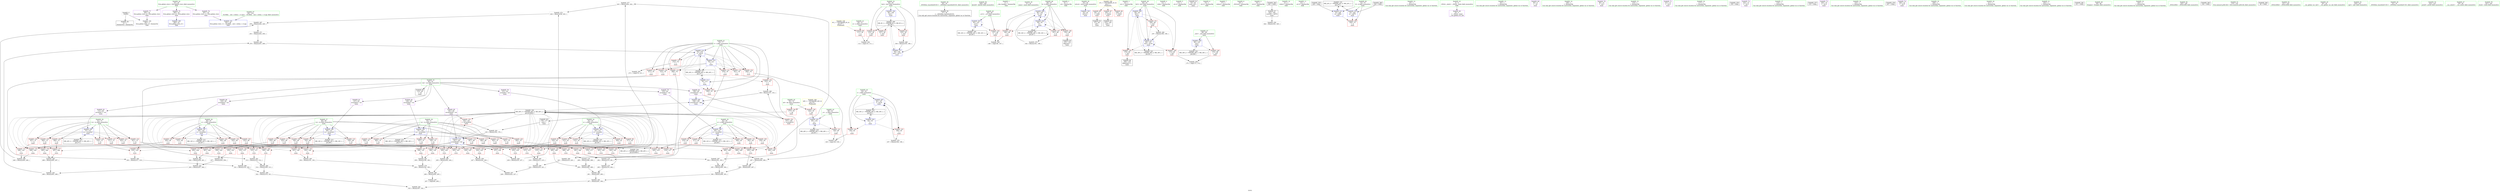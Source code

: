 digraph "SVFG" {
	label="SVFG";

	Node0x55f6b8e01a10 [shape=record,color=grey,label="{NodeID: 0\nNullPtr}"];
	Node0x55f6b8e01a10 -> Node0x55f6b8e29bc0[style=solid];
	Node0x55f6b8e01a10 -> Node0x55f6b8e2bbc0[style=solid];
	Node0x55f6b8e38ae0 [shape=record,color=grey,label="{NodeID: 277\n243 = Binary(240, 242, )\n}"];
	Node0x55f6b8e38ae0 -> Node0x55f6b8e38360[style=solid];
	Node0x55f6b8e2bd90 [shape=record,color=blue,label="{NodeID: 194\n58\<--108\ntest\<--\nmain\n}"];
	Node0x55f6b8e2bd90 -> Node0x55f6b8e46300[style=dashed];
	Node0x55f6b8e28e60 [shape=record,color=red,label="{NodeID: 111\n253\<--68\n\<--vx\nmain\n}"];
	Node0x55f6b8e28e60 -> Node0x55f6b8e30970[style=solid];
	Node0x55f6b8e271f0 [shape=record,color=green,label="{NodeID: 28\n38\<--44\n_ZNSt8ios_base4InitD1Ev\<--_ZNSt8ios_base4InitD1Ev_field_insensitive\n}"];
	Node0x55f6b8e271f0 -> Node0x55f6b8e29cc0[style=solid];
	Node0x55f6b8e3b4e0 [shape=record,color=grey,label="{NodeID: 305\n273 = cmp(272, 211, )\n}"];
	Node0x55f6b8e2eea0 [shape=record,color=red,label="{NodeID: 139\n134\<--78\n\<--n8\nmain\n}"];
	Node0x55f6b8e2eea0 -> Node0x55f6b8e2c340[style=solid];
	Node0x55f6b8e299c0 [shape=record,color=green,label="{NodeID: 56\n348\<--349\nfprintf\<--fprintf_field_insensitive\n}"];
	Node0x55f6b8e30560 [shape=record,color=red,label="{NodeID: 167\n237\<--236\n\<--\nmain\n}"];
	Node0x55f6b8e30560 -> Node0x55f6b8e2dad0[style=solid];
	Node0x55f6b8e2b1d0 [shape=record,color=purple,label="{NodeID: 84\n156\<--60\narrayidx18\<--val\nmain\n}"];
	Node0x55f6b8e2b1d0 -> Node0x55f6b8e2f930[style=solid];
	Node0x55f6b8e2b1d0 -> Node0x55f6b8e2c680[style=solid];
	Node0x55f6b8e03da0 [shape=record,color=green,label="{NodeID: 1\n7\<--1\n__dso_handle\<--dummyObj\nGlob }"];
	Node0x55f6b8e38c60 [shape=record,color=grey,label="{NodeID: 278\n167 = Binary(166, 108, )\n}"];
	Node0x55f6b8e38c60 -> Node0x55f6b8e2c820[style=solid];
	Node0x55f6b8e2be60 [shape=record,color=blue,label="{NodeID: 195\n62\<--121\nx\<--arrayidx\nmain\n}"];
	Node0x55f6b8e2be60 -> Node0x55f6b8e2b920[style=dashed];
	Node0x55f6b8e2be60 -> Node0x55f6b8e2b9f0[style=dashed];
	Node0x55f6b8e2be60 -> Node0x55f6b8e2bac0[style=dashed];
	Node0x55f6b8e2be60 -> Node0x55f6b8e28230[style=dashed];
	Node0x55f6b8e2be60 -> Node0x55f6b8e28300[style=dashed];
	Node0x55f6b8e2be60 -> Node0x55f6b8e46800[style=dashed];
	Node0x55f6b8e28f30 [shape=record,color=red,label="{NodeID: 112\n255\<--68\n\<--vx\nmain\n}"];
	Node0x55f6b8e28f30 -> Node0x55f6b8e30a40[style=solid];
	Node0x55f6b8e272c0 [shape=record,color=green,label="{NodeID: 29\n51\<--52\nmain\<--main_field_insensitive\n}"];
	Node0x55f6b8e3b660 [shape=record,color=grey,label="{NodeID: 306\n148 = cmp(146, 147, )\n}"];
	Node0x55f6b8e2ef70 [shape=record,color=red,label="{NodeID: 140\n177\<--78\n\<--n8\nmain\n}"];
	Node0x55f6b8e2ef70 -> Node0x55f6b8e2a1d0[style=solid];
	Node0x55f6b8e29ac0 [shape=record,color=green,label="{NodeID: 57\n26\<--376\n_GLOBAL__sub_I_reiten_1_0.cpp\<--_GLOBAL__sub_I_reiten_1_0.cpp_field_insensitive\n}"];
	Node0x55f6b8e29ac0 -> Node0x55f6b8e31910[style=solid];
	Node0x55f6b8e30630 [shape=record,color=red,label="{NodeID: 168\n240\<--239\n\<--\nmain\n}"];
	Node0x55f6b8e30630 -> Node0x55f6b8e38ae0[style=solid];
	Node0x55f6b8e2b2a0 [shape=record,color=purple,label="{NodeID: 85\n181\<--60\narrayidx28\<--val\nmain\n}"];
	Node0x55f6b8e2b2a0 -> Node0x55f6b8e2fa00[style=solid];
	Node0x55f6b8e2b2a0 -> Node0x55f6b8e2ca90[style=solid];
	Node0x55f6b8e01930 [shape=record,color=green,label="{NodeID: 2\n8\<--1\n.str\<--dummyObj\nGlob }"];
	Node0x55f6b8e38de0 [shape=record,color=grey,label="{NodeID: 279\n162 = Binary(161, 108, )\n}"];
	Node0x55f6b8e38de0 -> Node0x55f6b8e2c750[style=solid];
	Node0x55f6b8e2bf30 [shape=record,color=blue,label="{NodeID: 196\n64\<--123\ny\<--arrayidx3\nmain\n}"];
	Node0x55f6b8e2bf30 -> Node0x55f6b8e283d0[style=dashed];
	Node0x55f6b8e2bf30 -> Node0x55f6b8e284a0[style=dashed];
	Node0x55f6b8e2bf30 -> Node0x55f6b8e28570[style=dashed];
	Node0x55f6b8e2bf30 -> Node0x55f6b8e28640[style=dashed];
	Node0x55f6b8e2bf30 -> Node0x55f6b8e28710[style=dashed];
	Node0x55f6b8e2bf30 -> Node0x55f6b8e46d00[style=dashed];
	Node0x55f6b8e29000 [shape=record,color=red,label="{NodeID: 113\n280\<--68\n\<--vx\nmain\n}"];
	Node0x55f6b8e29000 -> Node0x55f6b8e30f20[style=solid];
	Node0x55f6b8e27390 [shape=record,color=green,label="{NodeID: 30\n54\<--55\nretval\<--retval_field_insensitive\nmain\n}"];
	Node0x55f6b8e27390 -> Node0x55f6b8e2bcc0[style=solid];
	Node0x55f6b8e3b7e0 [shape=record,color=grey,label="{NodeID: 307\n207 = cmp(206, 208, )\n}"];
	Node0x55f6b8e2f040 [shape=record,color=red,label="{NodeID: 141\n139\<--80\n\<--_n\nmain\n}"];
	Node0x55f6b8e2f040 -> Node0x55f6b8e3b1e0[style=solid];
	Node0x55f6b8e29bc0 [shape=record,color=black,label="{NodeID: 58\n2\<--3\ndummyVal\<--dummyVal\n}"];
	Node0x55f6b8e30700 [shape=record,color=red,label="{NodeID: 169\n242\<--241\n\<--\nmain\n}"];
	Node0x55f6b8e30700 -> Node0x55f6b8e38ae0[style=solid];
	Node0x55f6b8e2b370 [shape=record,color=red,label="{NodeID: 86\n94\<--12\n\<--stdin\nmain\n}"];
	Node0x55f6b8e2b370 -> Node0x55f6b8e29f60[style=solid];
	Node0x55f6b8e03870 [shape=record,color=green,label="{NodeID: 3\n10\<--1\n.str.1\<--dummyObj\nGlob }"];
	Node0x55f6b8e38f60 [shape=record,color=grey,label="{NodeID: 280\n158 = Binary(157, 153, )\n}"];
	Node0x55f6b8e38f60 -> Node0x55f6b8e2c680[style=solid];
	Node0x55f6b8e2c000 [shape=record,color=blue,label="{NodeID: 197\n66\<--125\nz\<--arrayidx4\nmain\n}"];
	Node0x55f6b8e2c000 -> Node0x55f6b8e287e0[style=dashed];
	Node0x55f6b8e2c000 -> Node0x55f6b8e288b0[style=dashed];
	Node0x55f6b8e2c000 -> Node0x55f6b8e28980[style=dashed];
	Node0x55f6b8e2c000 -> Node0x55f6b8e28a50[style=dashed];
	Node0x55f6b8e2c000 -> Node0x55f6b8e28b20[style=dashed];
	Node0x55f6b8e2c000 -> Node0x55f6b8e47200[style=dashed];
	Node0x55f6b8e290d0 [shape=record,color=red,label="{NodeID: 114\n287\<--68\n\<--vx\nmain\n}"];
	Node0x55f6b8e290d0 -> Node0x55f6b8e310c0[style=solid];
	Node0x55f6b8e27460 [shape=record,color=green,label="{NodeID: 31\n56\<--57\nn\<--n_field_insensitive\nmain\n}"];
	Node0x55f6b8e27460 -> Node0x55f6b8e2b5e0[style=solid];
	Node0x55f6b8e3b960 [shape=record,color=grey,label="{NodeID: 308\n175 = cmp(173, 174, )\n}"];
	Node0x55f6b8e2f110 [shape=record,color=red,label="{NodeID: 142\n138\<--82\n\<--i\nmain\n}"];
	Node0x55f6b8e2f110 -> Node0x55f6b8e3b1e0[style=solid];
	Node0x55f6b8e29cc0 [shape=record,color=black,label="{NodeID: 59\n37\<--38\n\<--_ZNSt8ios_base4InitD1Ev\nCan only get source location for instruction, argument, global var or function.}"];
	Node0x55f6b8e4ee00 [shape=record,color=yellow,style=double,label="{NodeID: 336\n2V_1 = ENCHI(MR_2V_0)\npts\{1 \}\nFun[main]}"];
	Node0x55f6b8e4ee00 -> Node0x55f6b8e2b370[style=dashed];
	Node0x55f6b8e4ee00 -> Node0x55f6b8e2b440[style=dashed];
	Node0x55f6b8e4ee00 -> Node0x55f6b8e2b510[style=dashed];
	Node0x55f6b8e307d0 [shape=record,color=red,label="{NodeID: 170\n246\<--245\n\<--\nmain\n}"];
	Node0x55f6b8e307d0 -> Node0x55f6b8e37d60[style=solid];
	Node0x55f6b8e2b440 [shape=record,color=red,label="{NodeID: 87\n100\<--17\n\<--stdout\nmain\n}"];
	Node0x55f6b8e2b440 -> Node0x55f6b8e2a030[style=solid];
	Node0x55f6b8e03730 [shape=record,color=green,label="{NodeID: 4\n12\<--1\nstdin\<--dummyObj\nGlob }"];
	Node0x55f6b8e390e0 [shape=record,color=grey,label="{NodeID: 281\n313 = Binary(310, 312, )\n}"];
	Node0x55f6b8e390e0 -> Node0x55f6b8e39260[style=solid];
	Node0x55f6b8e2c0d0 [shape=record,color=blue,label="{NodeID: 198\n68\<--127\nvx\<--arrayidx5\nmain\n}"];
	Node0x55f6b8e2c0d0 -> Node0x55f6b8e28bf0[style=dashed];
	Node0x55f6b8e2c0d0 -> Node0x55f6b8e28cc0[style=dashed];
	Node0x55f6b8e2c0d0 -> Node0x55f6b8e28d90[style=dashed];
	Node0x55f6b8e2c0d0 -> Node0x55f6b8e28e60[style=dashed];
	Node0x55f6b8e2c0d0 -> Node0x55f6b8e28f30[style=dashed];
	Node0x55f6b8e2c0d0 -> Node0x55f6b8e29000[style=dashed];
	Node0x55f6b8e2c0d0 -> Node0x55f6b8e290d0[style=dashed];
	Node0x55f6b8e2c0d0 -> Node0x55f6b8e47700[style=dashed];
	Node0x55f6b8e291a0 [shape=record,color=red,label="{NodeID: 115\n195\<--70\n\<--vy\nmain\n}"];
	Node0x55f6b8e291a0 -> Node0x55f6b8e2fc70[style=solid];
	Node0x55f6b8e27530 [shape=record,color=green,label="{NodeID: 32\n58\<--59\ntest\<--test_field_insensitive\nmain\n}"];
	Node0x55f6b8e27530 -> Node0x55f6b8e2b6b0[style=solid];
	Node0x55f6b8e27530 -> Node0x55f6b8e2b780[style=solid];
	Node0x55f6b8e27530 -> Node0x55f6b8e2b850[style=solid];
	Node0x55f6b8e27530 -> Node0x55f6b8e2bd90[style=solid];
	Node0x55f6b8e27530 -> Node0x55f6b8e33e90[style=solid];
	Node0x55f6b8e46300 [shape=record,color=black,label="{NodeID: 309\nMR_8V_3 = PHI(MR_8V_4, MR_8V_2, )\npts\{59 \}\n}"];
	Node0x55f6b8e46300 -> Node0x55f6b8e2b6b0[style=dashed];
	Node0x55f6b8e46300 -> Node0x55f6b8e2b780[style=dashed];
	Node0x55f6b8e46300 -> Node0x55f6b8e2b850[style=dashed];
	Node0x55f6b8e46300 -> Node0x55f6b8e33e90[style=dashed];
	Node0x55f6b8e2f1e0 [shape=record,color=red,label="{NodeID: 143\n166\<--82\n\<--i\nmain\n}"];
	Node0x55f6b8e2f1e0 -> Node0x55f6b8e38c60[style=solid];
	Node0x55f6b8e29dc0 [shape=record,color=black,label="{NodeID: 60\n114\<--60\n\<--val\nmain\n}"];
	Node0x55f6b8e308a0 [shape=record,color=red,label="{NodeID: 171\n248\<--247\n\<--\nmain\n}"];
	Node0x55f6b8e308a0 -> Node0x55f6b8e37d60[style=solid];
	Node0x55f6b8e2b510 [shape=record,color=red,label="{NodeID: 88\n339\<--21\n\<--stderr\nmain\n}"];
	Node0x55f6b8e03980 [shape=record,color=green,label="{NodeID: 5\n13\<--1\n.str.2\<--dummyObj\nGlob }"];
	Node0x55f6b8e39260 [shape=record,color=grey,label="{NodeID: 282\n314 = Binary(309, 313, )\n}"];
	Node0x55f6b8e39260 -> Node0x55f6b8e39ce0[style=solid];
	Node0x55f6b8e2c1a0 [shape=record,color=blue,label="{NodeID: 199\n70\<--129\nvy\<--arrayidx6\nmain\n}"];
	Node0x55f6b8e2c1a0 -> Node0x55f6b8e291a0[style=dashed];
	Node0x55f6b8e2c1a0 -> Node0x55f6b8e2dbf0[style=dashed];
	Node0x55f6b8e2c1a0 -> Node0x55f6b8e2dcc0[style=dashed];
	Node0x55f6b8e2c1a0 -> Node0x55f6b8e2dd90[style=dashed];
	Node0x55f6b8e2c1a0 -> Node0x55f6b8e2de60[style=dashed];
	Node0x55f6b8e2c1a0 -> Node0x55f6b8e2df30[style=dashed];
	Node0x55f6b8e2c1a0 -> Node0x55f6b8e2e000[style=dashed];
	Node0x55f6b8e2c1a0 -> Node0x55f6b8e47c00[style=dashed];
	Node0x55f6b8e2dbf0 [shape=record,color=red,label="{NodeID: 116\n197\<--70\n\<--vy\nmain\n}"];
	Node0x55f6b8e2dbf0 -> Node0x55f6b8e2fd40[style=solid];
	Node0x55f6b8e27600 [shape=record,color=green,label="{NodeID: 33\n60\<--61\nval\<--val_field_insensitive\nmain\n}"];
	Node0x55f6b8e27600 -> Node0x55f6b8e29dc0[style=solid];
	Node0x55f6b8e27600 -> Node0x55f6b8e2acf0[style=solid];
	Node0x55f6b8e27600 -> Node0x55f6b8e2adc0[style=solid];
	Node0x55f6b8e27600 -> Node0x55f6b8e2ae90[style=solid];
	Node0x55f6b8e27600 -> Node0x55f6b8e2af60[style=solid];
	Node0x55f6b8e27600 -> Node0x55f6b8e2b030[style=solid];
	Node0x55f6b8e27600 -> Node0x55f6b8e2b100[style=solid];
	Node0x55f6b8e27600 -> Node0x55f6b8e2b1d0[style=solid];
	Node0x55f6b8e27600 -> Node0x55f6b8e2b2a0[style=solid];
	Node0x55f6b8e46800 [shape=record,color=black,label="{NodeID: 310\nMR_10V_2 = PHI(MR_10V_3, MR_10V_1, )\npts\{63 \}\n}"];
	Node0x55f6b8e46800 -> Node0x55f6b8e2be60[style=dashed];
	Node0x55f6b8e2f2b0 [shape=record,color=red,label="{NodeID: 144\n147\<--84\n\<--_n13\nmain\n}"];
	Node0x55f6b8e2f2b0 -> Node0x55f6b8e3b660[style=solid];
	Node0x55f6b8e29e90 [shape=record,color=black,label="{NodeID: 61\n53\<--93\nmain_ret\<--\nmain\n}"];
	Node0x55f6b8e4fa00 [shape=record,color=yellow,style=double,label="{NodeID: 338\n6V_1 = ENCHI(MR_6V_0)\npts\{57 \}\nFun[main]}"];
	Node0x55f6b8e4fa00 -> Node0x55f6b8e2b5e0[style=dashed];
	Node0x55f6b8e30970 [shape=record,color=red,label="{NodeID: 172\n254\<--253\n\<--\nmain\n}"];
	Node0x55f6b8e30970 -> Node0x55f6b8e38960[style=solid];
	Node0x55f6b8e2b5e0 [shape=record,color=red,label="{NodeID: 89\n111\<--56\n\<--n\nmain\n}"];
	Node0x55f6b8e2b5e0 -> Node0x55f6b8e3b360[style=solid];
	Node0x55f6b8e03a10 [shape=record,color=green,label="{NodeID: 6\n15\<--1\n.str.3\<--dummyObj\nGlob }"];
	Node0x55f6b8e393e0 [shape=record,color=grey,label="{NodeID: 283\n298 = Binary(293, 297, )\n}"];
	Node0x55f6b8e393e0 -> Node0x55f6b8e3aee0[style=solid];
	Node0x55f6b8e2c270 [shape=record,color=blue,label="{NodeID: 200\n72\<--131\nvz\<--arrayidx7\nmain\n}"];
	Node0x55f6b8e2c270 -> Node0x55f6b8e2e0d0[style=dashed];
	Node0x55f6b8e2c270 -> Node0x55f6b8e2e1a0[style=dashed];
	Node0x55f6b8e2c270 -> Node0x55f6b8e2e270[style=dashed];
	Node0x55f6b8e2c270 -> Node0x55f6b8e2e340[style=dashed];
	Node0x55f6b8e2c270 -> Node0x55f6b8e2e410[style=dashed];
	Node0x55f6b8e2c270 -> Node0x55f6b8e2e4e0[style=dashed];
	Node0x55f6b8e2c270 -> Node0x55f6b8e2e5b0[style=dashed];
	Node0x55f6b8e2c270 -> Node0x55f6b8e48100[style=dashed];
	Node0x55f6b8e2dcc0 [shape=record,color=red,label="{NodeID: 117\n241\<--70\n\<--vy\nmain\n}"];
	Node0x55f6b8e2dcc0 -> Node0x55f6b8e30700[style=solid];
	Node0x55f6b8e276d0 [shape=record,color=green,label="{NodeID: 34\n62\<--63\nx\<--x_field_insensitive\nmain\n}"];
	Node0x55f6b8e276d0 -> Node0x55f6b8e2b920[style=solid];
	Node0x55f6b8e276d0 -> Node0x55f6b8e2b9f0[style=solid];
	Node0x55f6b8e276d0 -> Node0x55f6b8e2bac0[style=solid];
	Node0x55f6b8e276d0 -> Node0x55f6b8e28230[style=solid];
	Node0x55f6b8e276d0 -> Node0x55f6b8e28300[style=solid];
	Node0x55f6b8e276d0 -> Node0x55f6b8e2be60[style=solid];
	Node0x55f6b8e46d00 [shape=record,color=black,label="{NodeID: 311\nMR_12V_2 = PHI(MR_12V_3, MR_12V_1, )\npts\{65 \}\n}"];
	Node0x55f6b8e46d00 -> Node0x55f6b8e2bf30[style=dashed];
	Node0x55f6b8e2f380 [shape=record,color=red,label="{NodeID: 145\n146\<--86\n\<--k\nmain\n}"];
	Node0x55f6b8e2f380 -> Node0x55f6b8e3b660[style=solid];
	Node0x55f6b8e29f60 [shape=record,color=black,label="{NodeID: 62\n97\<--94\ncall\<--\nmain\n}"];
	Node0x55f6b8e30a40 [shape=record,color=red,label="{NodeID: 173\n256\<--255\n\<--\nmain\n}"];
	Node0x55f6b8e30a40 -> Node0x55f6b8e38960[style=solid];
	Node0x55f6b8e2b6b0 [shape=record,color=red,label="{NodeID: 90\n110\<--58\n\<--test\nmain\n}"];
	Node0x55f6b8e2b6b0 -> Node0x55f6b8e3b360[style=solid];
	Node0x55f6b8e03aa0 [shape=record,color=green,label="{NodeID: 7\n17\<--1\nstdout\<--dummyObj\nGlob }"];
	Node0x55f6b8e39560 [shape=record,color=grey,label="{NodeID: 284\n320 = Binary(317, 319, )\n}"];
	Node0x55f6b8e39560 -> Node0x55f6b8e39860[style=solid];
	Node0x55f6b8e2c340 [shape=record,color=blue,label="{NodeID: 201\n80\<--134\n_n\<--\nmain\n}"];
	Node0x55f6b8e2c340 -> Node0x55f6b8e2f040[style=dashed];
	Node0x55f6b8e2c340 -> Node0x55f6b8e49000[style=dashed];
	Node0x55f6b8e2dd90 [shape=record,color=red,label="{NodeID: 118\n258\<--70\n\<--vy\nmain\n}"];
	Node0x55f6b8e2dd90 -> Node0x55f6b8e30b10[style=solid];
	Node0x55f6b8e277a0 [shape=record,color=green,label="{NodeID: 35\n64\<--65\ny\<--y_field_insensitive\nmain\n}"];
	Node0x55f6b8e277a0 -> Node0x55f6b8e283d0[style=solid];
	Node0x55f6b8e277a0 -> Node0x55f6b8e284a0[style=solid];
	Node0x55f6b8e277a0 -> Node0x55f6b8e28570[style=solid];
	Node0x55f6b8e277a0 -> Node0x55f6b8e28640[style=solid];
	Node0x55f6b8e277a0 -> Node0x55f6b8e28710[style=solid];
	Node0x55f6b8e277a0 -> Node0x55f6b8e2bf30[style=solid];
	Node0x55f6b8e47200 [shape=record,color=black,label="{NodeID: 312\nMR_14V_2 = PHI(MR_14V_3, MR_14V_1, )\npts\{67 \}\n}"];
	Node0x55f6b8e47200 -> Node0x55f6b8e2c000[style=dashed];
	Node0x55f6b8e2f450 [shape=record,color=red,label="{NodeID: 146\n154\<--86\n\<--k\nmain\n}"];
	Node0x55f6b8e2f450 -> Node0x55f6b8e2a100[style=solid];
	Node0x55f6b8e2a030 [shape=record,color=black,label="{NodeID: 63\n103\<--100\ncall1\<--\nmain\n}"];
	Node0x55f6b8e2d050 [shape=record,color=grey,label="{NodeID: 257\n228 = Binary(222, 227, )\n}"];
	Node0x55f6b8e30b10 [shape=record,color=red,label="{NodeID: 174\n259\<--258\n\<--\nmain\n}"];
	Node0x55f6b8e30b10 -> Node0x55f6b8e399e0[style=solid];
	Node0x55f6b8e2b780 [shape=record,color=red,label="{NodeID: 91\n327\<--58\n\<--test\nmain\n}"];
	Node0x55f6b8e03e90 [shape=record,color=green,label="{NodeID: 8\n18\<--1\n_ZSt3cin\<--dummyObj\nGlob }"];
	Node0x55f6b8e396e0 [shape=record,color=grey,label="{NodeID: 285\n216 = Binary(213, 215, )\n}"];
	Node0x55f6b8e396e0 -> Node0x55f6b8e3abe0[style=solid];
	Node0x55f6b8e2c410 [shape=record,color=blue,label="{NodeID: 202\n82\<--93\ni\<--\nmain\n}"];
	Node0x55f6b8e2c410 -> Node0x55f6b8e2f110[style=dashed];
	Node0x55f6b8e2c410 -> Node0x55f6b8e2f1e0[style=dashed];
	Node0x55f6b8e2c410 -> Node0x55f6b8e2c820[style=dashed];
	Node0x55f6b8e2c410 -> Node0x55f6b8e49500[style=dashed];
	Node0x55f6b8e2de60 [shape=record,color=red,label="{NodeID: 119\n260\<--70\n\<--vy\nmain\n}"];
	Node0x55f6b8e2de60 -> Node0x55f6b8e30be0[style=solid];
	Node0x55f6b8e27870 [shape=record,color=green,label="{NodeID: 36\n66\<--67\nz\<--z_field_insensitive\nmain\n}"];
	Node0x55f6b8e27870 -> Node0x55f6b8e287e0[style=solid];
	Node0x55f6b8e27870 -> Node0x55f6b8e288b0[style=solid];
	Node0x55f6b8e27870 -> Node0x55f6b8e28980[style=solid];
	Node0x55f6b8e27870 -> Node0x55f6b8e28a50[style=solid];
	Node0x55f6b8e27870 -> Node0x55f6b8e28b20[style=solid];
	Node0x55f6b8e27870 -> Node0x55f6b8e2c000[style=solid];
	Node0x55f6b8e47700 [shape=record,color=black,label="{NodeID: 313\nMR_16V_2 = PHI(MR_16V_3, MR_16V_1, )\npts\{69 \}\n}"];
	Node0x55f6b8e47700 -> Node0x55f6b8e2c0d0[style=dashed];
	Node0x55f6b8e2f520 [shape=record,color=red,label="{NodeID: 147\n161\<--86\n\<--k\nmain\n}"];
	Node0x55f6b8e2f520 -> Node0x55f6b8e38de0[style=solid];
	Node0x55f6b8e2a100 [shape=record,color=black,label="{NodeID: 64\n155\<--154\nidxprom\<--\nmain\n}"];
	Node0x55f6b8e2d1d0 [shape=record,color=grey,label="{NodeID: 258\n227 = Binary(224, 226, )\n}"];
	Node0x55f6b8e2d1d0 -> Node0x55f6b8e2d050[style=solid];
	Node0x55f6b8e30be0 [shape=record,color=red,label="{NodeID: 175\n261\<--260\n\<--\nmain\n}"];
	Node0x55f6b8e30be0 -> Node0x55f6b8e399e0[style=solid];
	Node0x55f6b8e2b850 [shape=record,color=red,label="{NodeID: 92\n335\<--58\n\<--test\nmain\n}"];
	Node0x55f6b8e2b850 -> Node0x55f6b8e37ee0[style=solid];
	Node0x55f6b8e03f20 [shape=record,color=green,label="{NodeID: 9\n19\<--1\n.str.4\<--dummyObj\nGlob }"];
	Node0x55f6b8e39860 [shape=record,color=grey,label="{NodeID: 286\n321 = Binary(316, 320, )\n}"];
	Node0x55f6b8e39860 -> Node0x55f6b8e39ce0[style=solid];
	Node0x55f6b8e2c4e0 [shape=record,color=blue,label="{NodeID: 203\n84\<--143\n_n13\<--\nmain\n}"];
	Node0x55f6b8e2c4e0 -> Node0x55f6b8e2f2b0[style=dashed];
	Node0x55f6b8e2c4e0 -> Node0x55f6b8e2c4e0[style=dashed];
	Node0x55f6b8e2c4e0 -> Node0x55f6b8e49a00[style=dashed];
	Node0x55f6b8e2df30 [shape=record,color=red,label="{NodeID: 120\n295\<--70\n\<--vy\nmain\n}"];
	Node0x55f6b8e2df30 -> Node0x55f6b8e31260[style=solid];
	Node0x55f6b8e27940 [shape=record,color=green,label="{NodeID: 37\n68\<--69\nvx\<--vx_field_insensitive\nmain\n}"];
	Node0x55f6b8e27940 -> Node0x55f6b8e28bf0[style=solid];
	Node0x55f6b8e27940 -> Node0x55f6b8e28cc0[style=solid];
	Node0x55f6b8e27940 -> Node0x55f6b8e28d90[style=solid];
	Node0x55f6b8e27940 -> Node0x55f6b8e28e60[style=solid];
	Node0x55f6b8e27940 -> Node0x55f6b8e28f30[style=solid];
	Node0x55f6b8e27940 -> Node0x55f6b8e29000[style=solid];
	Node0x55f6b8e27940 -> Node0x55f6b8e290d0[style=solid];
	Node0x55f6b8e27940 -> Node0x55f6b8e2c0d0[style=solid];
	Node0x55f6b8e47c00 [shape=record,color=black,label="{NodeID: 314\nMR_18V_2 = PHI(MR_18V_3, MR_18V_1, )\npts\{71 \}\n}"];
	Node0x55f6b8e47c00 -> Node0x55f6b8e2c1a0[style=dashed];
	Node0x55f6b8e2f5f0 [shape=record,color=red,label="{NodeID: 148\n174\<--88\n\<--_n22\nmain\n}"];
	Node0x55f6b8e2f5f0 -> Node0x55f6b8e3b960[style=solid];
	Node0x55f6b8e2a1d0 [shape=record,color=black,label="{NodeID: 65\n178\<--177\nconv\<--\nmain\n}"];
	Node0x55f6b8e2a1d0 -> Node0x55f6b8e2d650[style=solid];
	Node0x55f6b8e2d350 [shape=record,color=grey,label="{NodeID: 259\n344 = Binary(343, 345, )\n}"];
	Node0x55f6b8e30cb0 [shape=record,color=red,label="{NodeID: 176\n265\<--264\n\<--\nmain\n}"];
	Node0x55f6b8e30cb0 -> Node0x55f6b8e2d4d0[style=solid];
	Node0x55f6b8e2b920 [shape=record,color=red,label="{NodeID: 93\n212\<--62\n\<--x\nmain\n}"];
	Node0x55f6b8e2b920 -> Node0x55f6b8e2ffb0[style=solid];
	Node0x55f6b8e03fb0 [shape=record,color=green,label="{NodeID: 10\n21\<--1\nstderr\<--dummyObj\nGlob }"];
	Node0x55f6b8e399e0 [shape=record,color=grey,label="{NodeID: 287\n262 = Binary(259, 261, )\n}"];
	Node0x55f6b8e399e0 -> Node0x55f6b8e3a160[style=solid];
	Node0x55f6b8e2c5b0 [shape=record,color=blue,label="{NodeID: 204\n86\<--93\nk\<--\nmain\n}"];
	Node0x55f6b8e2c5b0 -> Node0x55f6b8e2f380[style=dashed];
	Node0x55f6b8e2c5b0 -> Node0x55f6b8e2f450[style=dashed];
	Node0x55f6b8e2c5b0 -> Node0x55f6b8e2f520[style=dashed];
	Node0x55f6b8e2c5b0 -> Node0x55f6b8e2c5b0[style=dashed];
	Node0x55f6b8e2c5b0 -> Node0x55f6b8e2c750[style=dashed];
	Node0x55f6b8e2c5b0 -> Node0x55f6b8e49f00[style=dashed];
	Node0x55f6b8e2e000 [shape=record,color=red,label="{NodeID: 121\n302\<--70\n\<--vy\nmain\n}"];
	Node0x55f6b8e2e000 -> Node0x55f6b8e31400[style=solid];
	Node0x55f6b8e27a10 [shape=record,color=green,label="{NodeID: 38\n70\<--71\nvy\<--vy_field_insensitive\nmain\n}"];
	Node0x55f6b8e27a10 -> Node0x55f6b8e291a0[style=solid];
	Node0x55f6b8e27a10 -> Node0x55f6b8e2dbf0[style=solid];
	Node0x55f6b8e27a10 -> Node0x55f6b8e2dcc0[style=solid];
	Node0x55f6b8e27a10 -> Node0x55f6b8e2dd90[style=solid];
	Node0x55f6b8e27a10 -> Node0x55f6b8e2de60[style=solid];
	Node0x55f6b8e27a10 -> Node0x55f6b8e2df30[style=solid];
	Node0x55f6b8e27a10 -> Node0x55f6b8e2e000[style=solid];
	Node0x55f6b8e27a10 -> Node0x55f6b8e2c1a0[style=solid];
	Node0x55f6b8e48100 [shape=record,color=black,label="{NodeID: 315\nMR_20V_2 = PHI(MR_20V_3, MR_20V_1, )\npts\{73 \}\n}"];
	Node0x55f6b8e48100 -> Node0x55f6b8e2c270[style=dashed];
	Node0x55f6b8e2f6c0 [shape=record,color=red,label="{NodeID: 149\n173\<--90\n\<--k23\nmain\n}"];
	Node0x55f6b8e2f6c0 -> Node0x55f6b8e3b960[style=solid];
	Node0x55f6b8e2a2a0 [shape=record,color=black,label="{NodeID: 66\n180\<--179\nidxprom27\<--\nmain\n}"];
	Node0x55f6b8e2d4d0 [shape=record,color=grey,label="{NodeID: 260\n268 = Binary(265, 267, )\n}"];
	Node0x55f6b8e2d4d0 -> Node0x55f6b8e2d950[style=solid];
	Node0x55f6b8e30d80 [shape=record,color=red,label="{NodeID: 177\n267\<--266\n\<--\nmain\n}"];
	Node0x55f6b8e30d80 -> Node0x55f6b8e2d4d0[style=solid];
	Node0x55f6b8e2b9f0 [shape=record,color=red,label="{NodeID: 94\n214\<--62\n\<--x\nmain\n}"];
	Node0x55f6b8e2b9f0 -> Node0x55f6b8e30080[style=solid];
	Node0x55f6b8e04080 [shape=record,color=green,label="{NodeID: 11\n22\<--1\n.str.5\<--dummyObj\nGlob }"];
	Node0x55f6b8e39b60 [shape=record,color=grey,label="{NodeID: 288\n290 = Binary(285, 289, )\n}"];
	Node0x55f6b8e39b60 -> Node0x55f6b8e39e60[style=solid];
	Node0x55f6b8e2c680 [shape=record,color=blue,label="{NodeID: 205\n156\<--158\narrayidx18\<--add\nmain\n}"];
	Node0x55f6b8e2c680 -> Node0x55f6b8e2f930[style=dashed];
	Node0x55f6b8e2c680 -> Node0x55f6b8e2c680[style=dashed];
	Node0x55f6b8e2c680 -> Node0x55f6b8e4cc00[style=dashed];
	Node0x55f6b8e2e0d0 [shape=record,color=red,label="{NodeID: 122\n201\<--72\n\<--vz\nmain\n}"];
	Node0x55f6b8e2e0d0 -> Node0x55f6b8e2fe10[style=solid];
	Node0x55f6b8e27ae0 [shape=record,color=green,label="{NodeID: 39\n72\<--73\nvz\<--vz_field_insensitive\nmain\n}"];
	Node0x55f6b8e27ae0 -> Node0x55f6b8e2e0d0[style=solid];
	Node0x55f6b8e27ae0 -> Node0x55f6b8e2e1a0[style=solid];
	Node0x55f6b8e27ae0 -> Node0x55f6b8e2e270[style=solid];
	Node0x55f6b8e27ae0 -> Node0x55f6b8e2e340[style=solid];
	Node0x55f6b8e27ae0 -> Node0x55f6b8e2e410[style=solid];
	Node0x55f6b8e27ae0 -> Node0x55f6b8e2e4e0[style=solid];
	Node0x55f6b8e27ae0 -> Node0x55f6b8e2e5b0[style=solid];
	Node0x55f6b8e27ae0 -> Node0x55f6b8e2c270[style=solid];
	Node0x55f6b8e48600 [shape=record,color=black,label="{NodeID: 316\nMR_22V_2 = PHI(MR_22V_4, MR_22V_1, )\npts\{75 \}\n}"];
	Node0x55f6b8e48600 -> Node0x55f6b8e33b50[style=dashed];
	Node0x55f6b8e48600 -> Node0x55f6b8e33dc0[style=dashed];
	Node0x55f6b8e2f790 [shape=record,color=red,label="{NodeID: 150\n179\<--90\n\<--k23\nmain\n}"];
	Node0x55f6b8e2f790 -> Node0x55f6b8e2a2a0[style=solid];
	Node0x55f6b8e2a370 [shape=record,color=black,label="{NodeID: 67\n343\<--340\nconv80\<--call79\nmain\n}"];
	Node0x55f6b8e2a370 -> Node0x55f6b8e2d350[style=solid];
	Node0x55f6b8e2d650 [shape=record,color=grey,label="{NodeID: 261\n183 = Binary(182, 178, )\n}"];
	Node0x55f6b8e2d650 -> Node0x55f6b8e2ca90[style=solid];
	Node0x55f6b8e30e50 [shape=record,color=red,label="{NodeID: 178\n278\<--277\n\<--\nmain\n}"];
	Node0x55f6b8e30e50 -> Node0x55f6b8e384e0[style=solid];
	Node0x55f6b8e2bac0 [shape=record,color=red,label="{NodeID: 95\n234\<--62\n\<--x\nmain\n}"];
	Node0x55f6b8e2bac0 -> Node0x55f6b8e30490[style=solid];
	Node0x55f6b8e033d0 [shape=record,color=green,label="{NodeID: 12\n25\<--1\n\<--dummyObj\nCan only get source location for instruction, argument, global var or function.}"];
	Node0x55f6b8e39ce0 [shape=record,color=grey,label="{NodeID: 289\n322 = Binary(314, 321, )\n}"];
	Node0x55f6b8e39ce0 -> Node0x55f6b8e39fe0[style=solid];
	Node0x55f6b8e2c750 [shape=record,color=blue,label="{NodeID: 206\n86\<--162\nk\<--inc\nmain\n}"];
	Node0x55f6b8e2c750 -> Node0x55f6b8e2f380[style=dashed];
	Node0x55f6b8e2c750 -> Node0x55f6b8e2f450[style=dashed];
	Node0x55f6b8e2c750 -> Node0x55f6b8e2f520[style=dashed];
	Node0x55f6b8e2c750 -> Node0x55f6b8e2c5b0[style=dashed];
	Node0x55f6b8e2c750 -> Node0x55f6b8e2c750[style=dashed];
	Node0x55f6b8e2c750 -> Node0x55f6b8e49f00[style=dashed];
	Node0x55f6b8e2e1a0 [shape=record,color=red,label="{NodeID: 123\n203\<--72\n\<--vz\nmain\n}"];
	Node0x55f6b8e2e1a0 -> Node0x55f6b8e2fee0[style=solid];
	Node0x55f6b8e27bb0 [shape=record,color=green,label="{NodeID: 40\n74\<--75\nd\<--d_field_insensitive\nmain\n}"];
	Node0x55f6b8e27bb0 -> Node0x55f6b8e2e680[style=solid];
	Node0x55f6b8e27bb0 -> Node0x55f6b8e33b50[style=solid];
	Node0x55f6b8e27bb0 -> Node0x55f6b8e33dc0[style=solid];
	Node0x55f6b8e48b00 [shape=record,color=black,label="{NodeID: 317\nMR_24V_2 = PHI(MR_24V_4, MR_24V_1, )\npts\{77 \}\n}"];
	Node0x55f6b8e48b00 -> Node0x55f6b8e2e750[style=dashed];
	Node0x55f6b8e48b00 -> Node0x55f6b8e33a80[style=dashed];
	Node0x55f6b8e48b00 -> Node0x55f6b8e33c20[style=dashed];
	Node0x55f6b8e2f860 [shape=record,color=red,label="{NodeID: 151\n186\<--90\n\<--k23\nmain\n}"];
	Node0x55f6b8e2f860 -> Node0x55f6b8e37a60[style=solid];
	Node0x55f6b8e2a440 [shape=record,color=purple,label="{NodeID: 68\n35\<--4\n\<--_ZStL8__ioinit\n__cxx_global_var_init\n}"];
	Node0x55f6b8e2d7d0 [shape=record,color=grey,label="{NodeID: 262\n270 = Binary(251, 269, )\n}"];
	Node0x55f6b8e2d7d0 -> Node0x55f6b8e33c20[style=solid];
	Node0x55f6b8e30f20 [shape=record,color=red,label="{NodeID: 179\n281\<--280\n\<--\nmain\n}"];
	Node0x55f6b8e30f20 -> Node0x55f6b8e38060[style=solid];
	Node0x55f6b8e28230 [shape=record,color=red,label="{NodeID: 96\n277\<--62\n\<--x\nmain\n}"];
	Node0x55f6b8e28230 -> Node0x55f6b8e30e50[style=solid];
	Node0x55f6b8e034a0 [shape=record,color=green,label="{NodeID: 13\n93\<--1\n\<--dummyObj\nCan only get source location for instruction, argument, global var or function.}"];
	Node0x55f6b8e39e60 [shape=record,color=grey,label="{NodeID: 290\n291 = Binary(283, 290, )\n}"];
	Node0x55f6b8e39e60 -> Node0x55f6b8e3b060[style=solid];
	Node0x55f6b8e2c820 [shape=record,color=blue,label="{NodeID: 207\n82\<--167\ni\<--inc20\nmain\n}"];
	Node0x55f6b8e2c820 -> Node0x55f6b8e2f110[style=dashed];
	Node0x55f6b8e2c820 -> Node0x55f6b8e2f1e0[style=dashed];
	Node0x55f6b8e2c820 -> Node0x55f6b8e2c820[style=dashed];
	Node0x55f6b8e2c820 -> Node0x55f6b8e49500[style=dashed];
	Node0x55f6b8e2e270 [shape=record,color=red,label="{NodeID: 124\n247\<--72\n\<--vz\nmain\n}"];
	Node0x55f6b8e2e270 -> Node0x55f6b8e308a0[style=solid];
	Node0x55f6b8e27c80 [shape=record,color=green,label="{NodeID: 41\n76\<--77\nt\<--t_field_insensitive\nmain\n}"];
	Node0x55f6b8e27c80 -> Node0x55f6b8e2e750[style=solid];
	Node0x55f6b8e27c80 -> Node0x55f6b8e2e820[style=solid];
	Node0x55f6b8e27c80 -> Node0x55f6b8e2e8f0[style=solid];
	Node0x55f6b8e27c80 -> Node0x55f6b8e2e9c0[style=solid];
	Node0x55f6b8e27c80 -> Node0x55f6b8e2ea90[style=solid];
	Node0x55f6b8e27c80 -> Node0x55f6b8e2eb60[style=solid];
	Node0x55f6b8e27c80 -> Node0x55f6b8e2ec30[style=solid];
	Node0x55f6b8e27c80 -> Node0x55f6b8e2ed00[style=solid];
	Node0x55f6b8e27c80 -> Node0x55f6b8e2edd0[style=solid];
	Node0x55f6b8e27c80 -> Node0x55f6b8e33a80[style=solid];
	Node0x55f6b8e27c80 -> Node0x55f6b8e33c20[style=solid];
	Node0x55f6b8e27c80 -> Node0x55f6b8e33cf0[style=solid];
	Node0x55f6b8e49000 [shape=record,color=black,label="{NodeID: 318\nMR_28V_2 = PHI(MR_28V_3, MR_28V_1, )\npts\{81 \}\n}"];
	Node0x55f6b8e49000 -> Node0x55f6b8e2c340[style=dashed];
	Node0x55f6b8e2f930 [shape=record,color=red,label="{NodeID: 152\n157\<--156\n\<--arrayidx18\nmain\n}"];
	Node0x55f6b8e2f930 -> Node0x55f6b8e38f60[style=solid];
	Node0x55f6b8e2a510 [shape=record,color=purple,label="{NodeID: 69\n95\<--8\n\<--.str\nmain\n}"];
	Node0x55f6b8e2d950 [shape=record,color=grey,label="{NodeID: 263\n269 = Binary(263, 268, )\n}"];
	Node0x55f6b8e2d950 -> Node0x55f6b8e2d7d0[style=solid];
	Node0x55f6b8e30ff0 [shape=record,color=red,label="{NodeID: 180\n285\<--284\n\<--\nmain\n}"];
	Node0x55f6b8e30ff0 -> Node0x55f6b8e39b60[style=solid];
	Node0x55f6b8e28300 [shape=record,color=red,label="{NodeID: 97\n284\<--62\n\<--x\nmain\n}"];
	Node0x55f6b8e28300 -> Node0x55f6b8e30ff0[style=solid];
	Node0x55f6b8e03570 [shape=record,color=green,label="{NodeID: 14\n108\<--1\n\<--dummyObj\nCan only get source location for instruction, argument, global var or function.}"];
	Node0x55f6b8e39fe0 [shape=record,color=grey,label="{NodeID: 291\n323 = Binary(307, 322, )\n}"];
	Node0x55f6b8e2c8f0 [shape=record,color=blue,label="{NodeID: 208\n88\<--143\n_n22\<--\nmain\n}"];
	Node0x55f6b8e2c8f0 -> Node0x55f6b8e2f5f0[style=dashed];
	Node0x55f6b8e2c8f0 -> Node0x55f6b8e4a400[style=dashed];
	Node0x55f6b8e2e340 [shape=record,color=red,label="{NodeID: 125\n264\<--72\n\<--vz\nmain\n}"];
	Node0x55f6b8e2e340 -> Node0x55f6b8e30cb0[style=solid];
	Node0x55f6b8e27d50 [shape=record,color=green,label="{NodeID: 42\n78\<--79\nn8\<--n8_field_insensitive\nmain\n}"];
	Node0x55f6b8e27d50 -> Node0x55f6b8e2eea0[style=solid];
	Node0x55f6b8e27d50 -> Node0x55f6b8e2ef70[style=solid];
	Node0x55f6b8e49500 [shape=record,color=black,label="{NodeID: 319\nMR_30V_2 = PHI(MR_30V_4, MR_30V_1, )\npts\{83 \}\n}"];
	Node0x55f6b8e49500 -> Node0x55f6b8e2c410[style=dashed];
	Node0x55f6b8e2fa00 [shape=record,color=red,label="{NodeID: 153\n182\<--181\n\<--arrayidx28\nmain\n}"];
	Node0x55f6b8e2fa00 -> Node0x55f6b8e2d650[style=solid];
	Node0x55f6b8e2a5e0 [shape=record,color=purple,label="{NodeID: 70\n96\<--10\n\<--.str.1\nmain\n}"];
	Node0x55f6b8e2dad0 [shape=record,color=grey,label="{NodeID: 264\n238 = Binary(235, 237, )\n}"];
	Node0x55f6b8e2dad0 -> Node0x55f6b8e38360[style=solid];
	Node0x55f6b8e310c0 [shape=record,color=red,label="{NodeID: 181\n288\<--287\n\<--\nmain\n}"];
	Node0x55f6b8e310c0 -> Node0x55f6b8e387e0[style=solid];
	Node0x55f6b8e283d0 [shape=record,color=red,label="{NodeID: 98\n217\<--64\n\<--y\nmain\n}"];
	Node0x55f6b8e283d0 -> Node0x55f6b8e30150[style=solid];
	Node0x55f6b8e03640 [shape=record,color=green,label="{NodeID: 15\n116\<--1\n\<--dummyObj\nCan only get source location for instruction, argument, global var or function.}"];
	Node0x55f6b8e3a160 [shape=record,color=grey,label="{NodeID: 292\n263 = Binary(257, 262, )\n}"];
	Node0x55f6b8e3a160 -> Node0x55f6b8e2d950[style=solid];
	Node0x55f6b8e2c9c0 [shape=record,color=blue,label="{NodeID: 209\n90\<--93\nk23\<--\nmain\n}"];
	Node0x55f6b8e2c9c0 -> Node0x55f6b8e2f6c0[style=dashed];
	Node0x55f6b8e2c9c0 -> Node0x55f6b8e2f790[style=dashed];
	Node0x55f6b8e2c9c0 -> Node0x55f6b8e2f860[style=dashed];
	Node0x55f6b8e2c9c0 -> Node0x55f6b8e339f0[style=dashed];
	Node0x55f6b8e2c9c0 -> Node0x55f6b8e4a900[style=dashed];
	Node0x55f6b8e2e410 [shape=record,color=red,label="{NodeID: 126\n266\<--72\n\<--vz\nmain\n}"];
	Node0x55f6b8e2e410 -> Node0x55f6b8e30d80[style=solid];
	Node0x55f6b8e27e20 [shape=record,color=green,label="{NodeID: 43\n80\<--81\n_n\<--_n_field_insensitive\nmain\n}"];
	Node0x55f6b8e27e20 -> Node0x55f6b8e2f040[style=solid];
	Node0x55f6b8e27e20 -> Node0x55f6b8e2c340[style=solid];
	Node0x55f6b8e49a00 [shape=record,color=black,label="{NodeID: 320\nMR_32V_2 = PHI(MR_32V_3, MR_32V_1, )\npts\{85 \}\n}"];
	Node0x55f6b8e49a00 -> Node0x55f6b8e2c4e0[style=dashed];
	Node0x55f6b8e49a00 -> Node0x55f6b8e49a00[style=dashed];
	Node0x55f6b8e2fad0 [shape=record,color=red,label="{NodeID: 154\n191\<--190\n\<--\nmain\n}"];
	Node0x55f6b8e2fad0 -> Node0x55f6b8e378e0[style=solid];
	Node0x55f6b8e2a6b0 [shape=record,color=purple,label="{NodeID: 71\n101\<--13\n\<--.str.2\nmain\n}"];
	Node0x55f6b8e502c0 [shape=record,color=yellow,style=double,label="{NodeID: 348\n26V_1 = ENCHI(MR_26V_0)\npts\{79 \}\nFun[main]}"];
	Node0x55f6b8e502c0 -> Node0x55f6b8e2eea0[style=dashed];
	Node0x55f6b8e502c0 -> Node0x55f6b8e2ef70[style=dashed];
	Node0x55f6b8e378e0 [shape=record,color=grey,label="{NodeID: 265\n194 = Binary(191, 193, )\n}"];
	Node0x55f6b8e378e0 -> Node0x55f6b8e38660[style=solid];
	Node0x55f6b8e31190 [shape=record,color=red,label="{NodeID: 182\n293\<--292\n\<--\nmain\n}"];
	Node0x55f6b8e31190 -> Node0x55f6b8e393e0[style=solid];
	Node0x55f6b8e284a0 [shape=record,color=red,label="{NodeID: 99\n219\<--64\n\<--y\nmain\n}"];
	Node0x55f6b8e284a0 -> Node0x55f6b8e30220[style=solid];
	Node0x55f6b8e079e0 [shape=record,color=green,label="{NodeID: 16\n117\<--1\n\<--dummyObj\nCan only get source location for instruction, argument, global var or function.}"];
	Node0x55f6b8e60b70 [shape=record,color=black,label="{NodeID: 376\n150 = PHI()\n}"];
	Node0x55f6b8e3a2e0 [shape=record,color=grey,label="{NodeID: 293\n199 = Binary(196, 198, )\n}"];
	Node0x55f6b8e3a2e0 -> Node0x55f6b8e38660[style=solid];
	Node0x55f6b8e2ca90 [shape=record,color=blue,label="{NodeID: 210\n181\<--183\narrayidx28\<--div\nmain\n}"];
	Node0x55f6b8e2ca90 -> Node0x55f6b8e2fa00[style=dashed];
	Node0x55f6b8e2ca90 -> Node0x55f6b8e2fad0[style=dashed];
	Node0x55f6b8e2ca90 -> Node0x55f6b8e2fba0[style=dashed];
	Node0x55f6b8e2ca90 -> Node0x55f6b8e2fc70[style=dashed];
	Node0x55f6b8e2ca90 -> Node0x55f6b8e2fd40[style=dashed];
	Node0x55f6b8e2ca90 -> Node0x55f6b8e2fe10[style=dashed];
	Node0x55f6b8e2ca90 -> Node0x55f6b8e2fee0[style=dashed];
	Node0x55f6b8e2ca90 -> Node0x55f6b8e2ffb0[style=dashed];
	Node0x55f6b8e2ca90 -> Node0x55f6b8e30080[style=dashed];
	Node0x55f6b8e2ca90 -> Node0x55f6b8e30150[style=dashed];
	Node0x55f6b8e2ca90 -> Node0x55f6b8e30220[style=dashed];
	Node0x55f6b8e2ca90 -> Node0x55f6b8e302f0[style=dashed];
	Node0x55f6b8e2ca90 -> Node0x55f6b8e303c0[style=dashed];
	Node0x55f6b8e2ca90 -> Node0x55f6b8e30490[style=dashed];
	Node0x55f6b8e2ca90 -> Node0x55f6b8e30560[style=dashed];
	Node0x55f6b8e2ca90 -> Node0x55f6b8e30630[style=dashed];
	Node0x55f6b8e2ca90 -> Node0x55f6b8e30700[style=dashed];
	Node0x55f6b8e2ca90 -> Node0x55f6b8e307d0[style=dashed];
	Node0x55f6b8e2ca90 -> Node0x55f6b8e308a0[style=dashed];
	Node0x55f6b8e2ca90 -> Node0x55f6b8e30970[style=dashed];
	Node0x55f6b8e2ca90 -> Node0x55f6b8e30a40[style=dashed];
	Node0x55f6b8e2ca90 -> Node0x55f6b8e30b10[style=dashed];
	Node0x55f6b8e2ca90 -> Node0x55f6b8e30be0[style=dashed];
	Node0x55f6b8e2ca90 -> Node0x55f6b8e30cb0[style=dashed];
	Node0x55f6b8e2ca90 -> Node0x55f6b8e30d80[style=dashed];
	Node0x55f6b8e2ca90 -> Node0x55f6b8e30e50[style=dashed];
	Node0x55f6b8e2ca90 -> Node0x55f6b8e30f20[style=dashed];
	Node0x55f6b8e2ca90 -> Node0x55f6b8e30ff0[style=dashed];
	Node0x55f6b8e2ca90 -> Node0x55f6b8e310c0[style=dashed];
	Node0x55f6b8e2ca90 -> Node0x55f6b8e31190[style=dashed];
	Node0x55f6b8e2ca90 -> Node0x55f6b8e31260[style=dashed];
	Node0x55f6b8e2ca90 -> Node0x55f6b8e31330[style=dashed];
	Node0x55f6b8e2ca90 -> Node0x55f6b8e31400[style=dashed];
	Node0x55f6b8e2ca90 -> Node0x55f6b8e314d0[style=dashed];
	Node0x55f6b8e2ca90 -> Node0x55f6b8e315a0[style=dashed];
	Node0x55f6b8e2ca90 -> Node0x55f6b8e31670[style=dashed];
	Node0x55f6b8e2ca90 -> Node0x55f6b8e31740[style=dashed];
	Node0x55f6b8e2ca90 -> Node0x55f6b8e2ca90[style=dashed];
	Node0x55f6b8e2ca90 -> Node0x55f6b8e4ae00[style=dashed];
	Node0x55f6b8e2e4e0 [shape=record,color=red,label="{NodeID: 127\n311\<--72\n\<--vz\nmain\n}"];
	Node0x55f6b8e2e4e0 -> Node0x55f6b8e315a0[style=solid];
	Node0x55f6b8e27ef0 [shape=record,color=green,label="{NodeID: 44\n82\<--83\ni\<--i_field_insensitive\nmain\n}"];
	Node0x55f6b8e27ef0 -> Node0x55f6b8e2f110[style=solid];
	Node0x55f6b8e27ef0 -> Node0x55f6b8e2f1e0[style=solid];
	Node0x55f6b8e27ef0 -> Node0x55f6b8e2c410[style=solid];
	Node0x55f6b8e27ef0 -> Node0x55f6b8e2c820[style=solid];
	Node0x55f6b8e49f00 [shape=record,color=black,label="{NodeID: 321\nMR_34V_2 = PHI(MR_34V_3, MR_34V_1, )\npts\{87 \}\n}"];
	Node0x55f6b8e49f00 -> Node0x55f6b8e2c5b0[style=dashed];
	Node0x55f6b8e49f00 -> Node0x55f6b8e49f00[style=dashed];
	Node0x55f6b8e2fba0 [shape=record,color=red,label="{NodeID: 155\n193\<--192\n\<--\nmain\n}"];
	Node0x55f6b8e2fba0 -> Node0x55f6b8e378e0[style=solid];
	Node0x55f6b8e2a780 [shape=record,color=purple,label="{NodeID: 72\n102\<--15\n\<--.str.3\nmain\n}"];
	Node0x55f6b8e37a60 [shape=record,color=grey,label="{NodeID: 266\n187 = Binary(186, 108, )\n}"];
	Node0x55f6b8e37a60 -> Node0x55f6b8e339f0[style=solid];
	Node0x55f6b8e31260 [shape=record,color=red,label="{NodeID: 183\n296\<--295\n\<--\nmain\n}"];
	Node0x55f6b8e31260 -> Node0x55f6b8e3a460[style=solid];
	Node0x55f6b8e28570 [shape=record,color=red,label="{NodeID: 100\n239\<--64\n\<--y\nmain\n}"];
	Node0x55f6b8e28570 -> Node0x55f6b8e30630[style=solid];
	Node0x55f6b8e07ab0 [shape=record,color=green,label="{NodeID: 17\n118\<--1\n\<--dummyObj\nCan only get source location for instruction, argument, global var or function.}"];
	Node0x55f6b8e60c70 [shape=record,color=black,label="{NodeID: 377\n133 = PHI()\n}"];
	Node0x55f6b8e3a460 [shape=record,color=grey,label="{NodeID: 294\n297 = Binary(294, 296, )\n}"];
	Node0x55f6b8e3a460 -> Node0x55f6b8e393e0[style=solid];
	Node0x55f6b8e339f0 [shape=record,color=blue,label="{NodeID: 211\n90\<--187\nk23\<--inc30\nmain\n}"];
	Node0x55f6b8e339f0 -> Node0x55f6b8e2f6c0[style=dashed];
	Node0x55f6b8e339f0 -> Node0x55f6b8e2f790[style=dashed];
	Node0x55f6b8e339f0 -> Node0x55f6b8e2f860[style=dashed];
	Node0x55f6b8e339f0 -> Node0x55f6b8e339f0[style=dashed];
	Node0x55f6b8e339f0 -> Node0x55f6b8e4a900[style=dashed];
	Node0x55f6b8e2e5b0 [shape=record,color=red,label="{NodeID: 128\n318\<--72\n\<--vz\nmain\n}"];
	Node0x55f6b8e2e5b0 -> Node0x55f6b8e31740[style=solid];
	Node0x55f6b8e27fc0 [shape=record,color=green,label="{NodeID: 45\n84\<--85\n_n13\<--_n13_field_insensitive\nmain\n}"];
	Node0x55f6b8e27fc0 -> Node0x55f6b8e2f2b0[style=solid];
	Node0x55f6b8e27fc0 -> Node0x55f6b8e2c4e0[style=solid];
	Node0x55f6b8e4a400 [shape=record,color=black,label="{NodeID: 322\nMR_36V_2 = PHI(MR_36V_3, MR_36V_1, )\npts\{89 \}\n}"];
	Node0x55f6b8e4a400 -> Node0x55f6b8e2c8f0[style=dashed];
	Node0x55f6b8e2fc70 [shape=record,color=red,label="{NodeID: 156\n196\<--195\n\<--\nmain\n}"];
	Node0x55f6b8e2fc70 -> Node0x55f6b8e3a2e0[style=solid];
	Node0x55f6b8e2a850 [shape=record,color=purple,label="{NodeID: 73\n330\<--19\n\<--.str.4\nmain\n}"];
	Node0x55f6b8e37be0 [shape=record,color=grey,label="{NodeID: 267\n250 = Binary(244, 249, )\n}"];
	Node0x55f6b8e37be0 -> Node0x55f6b8e381e0[style=solid];
	Node0x55f6b8e31330 [shape=record,color=red,label="{NodeID: 184\n300\<--299\n\<--\nmain\n}"];
	Node0x55f6b8e31330 -> Node0x55f6b8e3aa60[style=solid];
	Node0x55f6b8e28640 [shape=record,color=red,label="{NodeID: 101\n292\<--64\n\<--y\nmain\n}"];
	Node0x55f6b8e28640 -> Node0x55f6b8e31190[style=solid];
	Node0x55f6b8e07b80 [shape=record,color=green,label="{NodeID: 18\n143\<--1\n\<--dummyObj\nCan only get source location for instruction, argument, global var or function.}"];
	Node0x55f6b8e613d0 [shape=record,color=black,label="{NodeID: 378\n347 = PHI()\n}"];
	Node0x55f6b8e3a5e0 [shape=record,color=grey,label="{NodeID: 295\n205 = Binary(202, 204, )\n}"];
	Node0x55f6b8e3a5e0 -> Node0x55f6b8e3a760[style=solid];
	Node0x55f6b8e33a80 [shape=record,color=blue,label="{NodeID: 212\n76\<--211\nt\<--\nmain\n}"];
	Node0x55f6b8e33a80 -> Node0x55f6b8e2edd0[style=dashed];
	Node0x55f6b8e33a80 -> Node0x55f6b8e48b00[style=dashed];
	Node0x55f6b8e2e680 [shape=record,color=red,label="{NodeID: 129\n328\<--74\n\<--d\nmain\n}"];
	Node0x55f6b8e28090 [shape=record,color=green,label="{NodeID: 46\n86\<--87\nk\<--k_field_insensitive\nmain\n}"];
	Node0x55f6b8e28090 -> Node0x55f6b8e2f380[style=solid];
	Node0x55f6b8e28090 -> Node0x55f6b8e2f450[style=solid];
	Node0x55f6b8e28090 -> Node0x55f6b8e2f520[style=solid];
	Node0x55f6b8e28090 -> Node0x55f6b8e2c5b0[style=solid];
	Node0x55f6b8e28090 -> Node0x55f6b8e2c750[style=solid];
	Node0x55f6b8e4a900 [shape=record,color=black,label="{NodeID: 323\nMR_38V_2 = PHI(MR_38V_4, MR_38V_1, )\npts\{91 \}\n}"];
	Node0x55f6b8e4a900 -> Node0x55f6b8e2c9c0[style=dashed];
	Node0x55f6b8e2fd40 [shape=record,color=red,label="{NodeID: 157\n198\<--197\n\<--\nmain\n}"];
	Node0x55f6b8e2fd40 -> Node0x55f6b8e3a2e0[style=solid];
	Node0x55f6b8e2a920 [shape=record,color=purple,label="{NodeID: 74\n346\<--22\n\<--.str.5\nmain\n}"];
	Node0x55f6b8e37d60 [shape=record,color=grey,label="{NodeID: 268\n249 = Binary(246, 248, )\n}"];
	Node0x55f6b8e37d60 -> Node0x55f6b8e37be0[style=solid];
	Node0x55f6b8e31400 [shape=record,color=red,label="{NodeID: 185\n303\<--302\n\<--\nmain\n}"];
	Node0x55f6b8e31400 -> Node0x55f6b8e3a8e0[style=solid];
	Node0x55f6b8e28710 [shape=record,color=red,label="{NodeID: 102\n299\<--64\n\<--y\nmain\n}"];
	Node0x55f6b8e28710 -> Node0x55f6b8e31330[style=solid];
	Node0x55f6b8e07c50 [shape=record,color=green,label="{NodeID: 19\n208\<--1\n\<--dummyObj\nCan only get source location for instruction, argument, global var or function.}"];
	Node0x55f6b8e614d0 [shape=record,color=black,label="{NodeID: 379\n229 = PHI()\n}"];
	Node0x55f6b8e614d0 -> Node0x55f6b8e33b50[style=solid];
	Node0x55f6b8e3a760 [shape=record,color=grey,label="{NodeID: 296\n206 = Binary(200, 205, )\n}"];
	Node0x55f6b8e3a760 -> Node0x55f6b8e3b7e0[style=solid];
	Node0x55f6b8e33b50 [shape=record,color=blue,label="{NodeID: 213\n74\<--229\nd\<--call42\nmain\n}"];
	Node0x55f6b8e33b50 -> Node0x55f6b8e2e680[style=dashed];
	Node0x55f6b8e33b50 -> Node0x55f6b8e48600[style=dashed];
	Node0x55f6b8e2e750 [shape=record,color=red,label="{NodeID: 130\n153\<--76\n\<--t\nmain\n}"];
	Node0x55f6b8e2e750 -> Node0x55f6b8e38f60[style=solid];
	Node0x55f6b8e28160 [shape=record,color=green,label="{NodeID: 47\n88\<--89\n_n22\<--_n22_field_insensitive\nmain\n}"];
	Node0x55f6b8e28160 -> Node0x55f6b8e2f5f0[style=solid];
	Node0x55f6b8e28160 -> Node0x55f6b8e2c8f0[style=solid];
	Node0x55f6b8e4ae00 [shape=record,color=black,label="{NodeID: 324\nMR_40V_2 = PHI(MR_40V_6, MR_40V_1, )\npts\{610000 \}\n}"];
	Node0x55f6b8e4ae00 -> Node0x55f6b8e4cc00[style=dashed];
	Node0x55f6b8e2fe10 [shape=record,color=red,label="{NodeID: 158\n202\<--201\n\<--\nmain\n}"];
	Node0x55f6b8e2fe10 -> Node0x55f6b8e3a5e0[style=solid];
	Node0x55f6b8e2a9f0 [shape=record,color=purple,label="{NodeID: 75\n380\<--24\nllvm.global_ctors_0\<--llvm.global_ctors\nGlob }"];
	Node0x55f6b8e2a9f0 -> Node0x55f6b8e31810[style=solid];
	Node0x55f6b8e37ee0 [shape=record,color=grey,label="{NodeID: 269\n336 = Binary(335, 108, )\n}"];
	Node0x55f6b8e37ee0 -> Node0x55f6b8e33e90[style=solid];
	Node0x55f6b8e314d0 [shape=record,color=red,label="{NodeID: 186\n309\<--308\n\<--\nmain\n}"];
	Node0x55f6b8e314d0 -> Node0x55f6b8e39260[style=solid];
	Node0x55f6b8e287e0 [shape=record,color=red,label="{NodeID: 103\n223\<--66\n\<--z\nmain\n}"];
	Node0x55f6b8e287e0 -> Node0x55f6b8e302f0[style=solid];
	Node0x55f6b8e26c30 [shape=record,color=green,label="{NodeID: 20\n211\<--1\n\<--dummyObj\nCan only get source location for instruction, argument, global var or function.}"];
	Node0x55f6b8e61630 [shape=record,color=black,label="{NodeID: 380\n324 = PHI()\n}"];
	Node0x55f6b8e61630 -> Node0x55f6b8e33dc0[style=solid];
	Node0x55f6b8e3a8e0 [shape=record,color=grey,label="{NodeID: 297\n304 = Binary(301, 303, )\n}"];
	Node0x55f6b8e3a8e0 -> Node0x55f6b8e3aa60[style=solid];
	Node0x55f6b8e33c20 [shape=record,color=blue,label="{NodeID: 214\n76\<--270\nt\<--div53\nmain\n}"];
	Node0x55f6b8e33c20 -> Node0x55f6b8e2e820[style=dashed];
	Node0x55f6b8e33c20 -> Node0x55f6b8e2e8f0[style=dashed];
	Node0x55f6b8e33c20 -> Node0x55f6b8e2e9c0[style=dashed];
	Node0x55f6b8e33c20 -> Node0x55f6b8e2ea90[style=dashed];
	Node0x55f6b8e33c20 -> Node0x55f6b8e2eb60[style=dashed];
	Node0x55f6b8e33c20 -> Node0x55f6b8e2ec30[style=dashed];
	Node0x55f6b8e33c20 -> Node0x55f6b8e2ed00[style=dashed];
	Node0x55f6b8e33c20 -> Node0x55f6b8e2edd0[style=dashed];
	Node0x55f6b8e33c20 -> Node0x55f6b8e33cf0[style=dashed];
	Node0x55f6b8e33c20 -> Node0x55f6b8e48b00[style=dashed];
	Node0x55f6b8e2e820 [shape=record,color=red,label="{NodeID: 131\n272\<--76\n\<--t\nmain\n}"];
	Node0x55f6b8e2e820 -> Node0x55f6b8e3b4e0[style=solid];
	Node0x55f6b8e29250 [shape=record,color=green,label="{NodeID: 48\n90\<--91\nk23\<--k23_field_insensitive\nmain\n}"];
	Node0x55f6b8e29250 -> Node0x55f6b8e2f6c0[style=solid];
	Node0x55f6b8e29250 -> Node0x55f6b8e2f790[style=solid];
	Node0x55f6b8e29250 -> Node0x55f6b8e2f860[style=solid];
	Node0x55f6b8e29250 -> Node0x55f6b8e2c9c0[style=solid];
	Node0x55f6b8e29250 -> Node0x55f6b8e339f0[style=solid];
	Node0x55f6b8e2fee0 [shape=record,color=red,label="{NodeID: 159\n204\<--203\n\<--\nmain\n}"];
	Node0x55f6b8e2fee0 -> Node0x55f6b8e3a5e0[style=solid];
	Node0x55f6b8e2aaf0 [shape=record,color=purple,label="{NodeID: 76\n381\<--24\nllvm.global_ctors_1\<--llvm.global_ctors\nGlob }"];
	Node0x55f6b8e2aaf0 -> Node0x55f6b8e31910[style=solid];
	Node0x55f6b8e38060 [shape=record,color=grey,label="{NodeID: 270\n282 = Binary(279, 281, )\n}"];
	Node0x55f6b8e38060 -> Node0x55f6b8e384e0[style=solid];
	Node0x55f6b8e315a0 [shape=record,color=red,label="{NodeID: 187\n312\<--311\n\<--\nmain\n}"];
	Node0x55f6b8e315a0 -> Node0x55f6b8e390e0[style=solid];
	Node0x55f6b8e288b0 [shape=record,color=red,label="{NodeID: 104\n225\<--66\n\<--z\nmain\n}"];
	Node0x55f6b8e288b0 -> Node0x55f6b8e303c0[style=solid];
	Node0x55f6b8e26cc0 [shape=record,color=green,label="{NodeID: 21\n252\<--1\n\<--dummyObj\nCan only get source location for instruction, argument, global var or function.}"];
	Node0x55f6b8e61730 [shape=record,color=black,label="{NodeID: 381\n331 = PHI()\n}"];
	Node0x55f6b8e3aa60 [shape=record,color=grey,label="{NodeID: 298\n305 = Binary(300, 304, )\n}"];
	Node0x55f6b8e3aa60 -> Node0x55f6b8e3aee0[style=solid];
	Node0x55f6b8e33cf0 [shape=record,color=blue,label="{NodeID: 215\n76\<--211\nt\<--\nmain\n}"];
	Node0x55f6b8e33cf0 -> Node0x55f6b8e2e8f0[style=dashed];
	Node0x55f6b8e33cf0 -> Node0x55f6b8e2e9c0[style=dashed];
	Node0x55f6b8e33cf0 -> Node0x55f6b8e2ea90[style=dashed];
	Node0x55f6b8e33cf0 -> Node0x55f6b8e2eb60[style=dashed];
	Node0x55f6b8e33cf0 -> Node0x55f6b8e2ec30[style=dashed];
	Node0x55f6b8e33cf0 -> Node0x55f6b8e2ed00[style=dashed];
	Node0x55f6b8e33cf0 -> Node0x55f6b8e2edd0[style=dashed];
	Node0x55f6b8e33cf0 -> Node0x55f6b8e48b00[style=dashed];
	Node0x55f6b8e2e8f0 [shape=record,color=red,label="{NodeID: 132\n279\<--76\n\<--t\nmain\n}"];
	Node0x55f6b8e2e8f0 -> Node0x55f6b8e38060[style=solid];
	Node0x55f6b8e29320 [shape=record,color=green,label="{NodeID: 49\n98\<--99\nfreopen\<--freopen_field_insensitive\n}"];
	Node0x55f6b8e2ffb0 [shape=record,color=red,label="{NodeID: 160\n213\<--212\n\<--\nmain\n}"];
	Node0x55f6b8e2ffb0 -> Node0x55f6b8e396e0[style=solid];
	Node0x55f6b8e2abf0 [shape=record,color=purple,label="{NodeID: 77\n382\<--24\nllvm.global_ctors_2\<--llvm.global_ctors\nGlob }"];
	Node0x55f6b8e2abf0 -> Node0x55f6b8e2bbc0[style=solid];
	Node0x55f6b8e381e0 [shape=record,color=grey,label="{NodeID: 271\n251 = Binary(252, 250, )\n}"];
	Node0x55f6b8e381e0 -> Node0x55f6b8e2d7d0[style=solid];
	Node0x55f6b8e31670 [shape=record,color=red,label="{NodeID: 188\n316\<--315\n\<--\nmain\n}"];
	Node0x55f6b8e31670 -> Node0x55f6b8e39860[style=solid];
	Node0x55f6b8e28980 [shape=record,color=red,label="{NodeID: 105\n245\<--66\n\<--z\nmain\n}"];
	Node0x55f6b8e28980 -> Node0x55f6b8e307d0[style=solid];
	Node0x55f6b8e26d50 [shape=record,color=green,label="{NodeID: 22\n345\<--1\n\<--dummyObj\nCan only get source location for instruction, argument, global var or function.}"];
	Node0x55f6b8e61800 [shape=record,color=black,label="{NodeID: 382\n340 = PHI()\n}"];
	Node0x55f6b8e61800 -> Node0x55f6b8e2a370[style=solid];
	Node0x55f6b8e3abe0 [shape=record,color=grey,label="{NodeID: 299\n222 = Binary(216, 221, )\n}"];
	Node0x55f6b8e3abe0 -> Node0x55f6b8e2d050[style=solid];
	Node0x55f6b8e33dc0 [shape=record,color=blue,label="{NodeID: 216\n74\<--324\nd\<--call73\nmain\n}"];
	Node0x55f6b8e33dc0 -> Node0x55f6b8e2e680[style=dashed];
	Node0x55f6b8e33dc0 -> Node0x55f6b8e48600[style=dashed];
	Node0x55f6b8e2e9c0 [shape=record,color=red,label="{NodeID: 133\n286\<--76\n\<--t\nmain\n}"];
	Node0x55f6b8e2e9c0 -> Node0x55f6b8e387e0[style=solid];
	Node0x55f6b8e293f0 [shape=record,color=green,label="{NodeID: 50\n105\<--106\n_ZNSirsERi\<--_ZNSirsERi_field_insensitive\n}"];
	Node0x55f6b8e30080 [shape=record,color=red,label="{NodeID: 161\n215\<--214\n\<--\nmain\n}"];
	Node0x55f6b8e30080 -> Node0x55f6b8e396e0[style=solid];
	Node0x55f6b8e2acf0 [shape=record,color=purple,label="{NodeID: 78\n121\<--60\narrayidx\<--val\nmain\n}"];
	Node0x55f6b8e2acf0 -> Node0x55f6b8e2be60[style=solid];
	Node0x55f6b8e38360 [shape=record,color=grey,label="{NodeID: 272\n244 = Binary(238, 243, )\n}"];
	Node0x55f6b8e38360 -> Node0x55f6b8e37be0[style=solid];
	Node0x55f6b8e31740 [shape=record,color=red,label="{NodeID: 189\n319\<--318\n\<--\nmain\n}"];
	Node0x55f6b8e31740 -> Node0x55f6b8e39560[style=solid];
	Node0x55f6b8e28a50 [shape=record,color=red,label="{NodeID: 106\n308\<--66\n\<--z\nmain\n}"];
	Node0x55f6b8e28a50 -> Node0x55f6b8e314d0[style=solid];
	Node0x55f6b8e26de0 [shape=record,color=green,label="{NodeID: 23\n4\<--6\n_ZStL8__ioinit\<--_ZStL8__ioinit_field_insensitive\nGlob }"];
	Node0x55f6b8e26de0 -> Node0x55f6b8e2a440[style=solid];
	Node0x55f6b8e61e70 [shape=record,color=black,label="{NodeID: 383\n104 = PHI()\n}"];
	Node0x55f6b8e3ad60 [shape=record,color=grey,label="{NodeID: 300\n221 = Binary(218, 220, )\n}"];
	Node0x55f6b8e3ad60 -> Node0x55f6b8e3abe0[style=solid];
	Node0x55f6b8e33e90 [shape=record,color=blue,label="{NodeID: 217\n58\<--336\ntest\<--inc77\nmain\n}"];
	Node0x55f6b8e33e90 -> Node0x55f6b8e46300[style=dashed];
	Node0x55f6b8e2ea90 [shape=record,color=red,label="{NodeID: 134\n294\<--76\n\<--t\nmain\n}"];
	Node0x55f6b8e2ea90 -> Node0x55f6b8e3a460[style=solid];
	Node0x55f6b8e294c0 [shape=record,color=green,label="{NodeID: 51\n119\<--120\nllvm.memset.p0i8.i64\<--llvm.memset.p0i8.i64_field_insensitive\n}"];
	Node0x55f6b8e30150 [shape=record,color=red,label="{NodeID: 162\n218\<--217\n\<--\nmain\n}"];
	Node0x55f6b8e30150 -> Node0x55f6b8e3ad60[style=solid];
	Node0x55f6b8e2adc0 [shape=record,color=purple,label="{NodeID: 79\n123\<--60\narrayidx3\<--val\nmain\n}"];
	Node0x55f6b8e2adc0 -> Node0x55f6b8e2bf30[style=solid];
	Node0x55f6b8e384e0 [shape=record,color=grey,label="{NodeID: 273\n283 = Binary(278, 282, )\n}"];
	Node0x55f6b8e384e0 -> Node0x55f6b8e39e60[style=solid];
	Node0x55f6b8e31810 [shape=record,color=blue,label="{NodeID: 190\n380\<--25\nllvm.global_ctors_0\<--\nGlob }"];
	Node0x55f6b8e28b20 [shape=record,color=red,label="{NodeID: 107\n315\<--66\n\<--z\nmain\n}"];
	Node0x55f6b8e28b20 -> Node0x55f6b8e31670[style=solid];
	Node0x55f6b8e26eb0 [shape=record,color=green,label="{NodeID: 24\n24\<--28\nllvm.global_ctors\<--llvm.global_ctors_field_insensitive\nGlob }"];
	Node0x55f6b8e26eb0 -> Node0x55f6b8e2a9f0[style=solid];
	Node0x55f6b8e26eb0 -> Node0x55f6b8e2aaf0[style=solid];
	Node0x55f6b8e26eb0 -> Node0x55f6b8e2abf0[style=solid];
	Node0x55f6b8e61f70 [shape=record,color=black,label="{NodeID: 384\n36 = PHI()\n}"];
	Node0x55f6b8e3aee0 [shape=record,color=grey,label="{NodeID: 301\n306 = Binary(298, 305, )\n}"];
	Node0x55f6b8e3aee0 -> Node0x55f6b8e3b060[style=solid];
	Node0x55f6b8e2eb60 [shape=record,color=red,label="{NodeID: 135\n301\<--76\n\<--t\nmain\n}"];
	Node0x55f6b8e2eb60 -> Node0x55f6b8e3a8e0[style=solid];
	Node0x55f6b8e295c0 [shape=record,color=green,label="{NodeID: 52\n151\<--152\n_ZNSirsERd\<--_ZNSirsERd_field_insensitive\n}"];
	Node0x55f6b8e30220 [shape=record,color=red,label="{NodeID: 163\n220\<--219\n\<--\nmain\n}"];
	Node0x55f6b8e30220 -> Node0x55f6b8e3ad60[style=solid];
	Node0x55f6b8e2ae90 [shape=record,color=purple,label="{NodeID: 80\n125\<--60\narrayidx4\<--val\nmain\n}"];
	Node0x55f6b8e2ae90 -> Node0x55f6b8e2c000[style=solid];
	Node0x55f6b8e38660 [shape=record,color=grey,label="{NodeID: 274\n200 = Binary(194, 199, )\n}"];
	Node0x55f6b8e38660 -> Node0x55f6b8e3a760[style=solid];
	Node0x55f6b8e31910 [shape=record,color=blue,label="{NodeID: 191\n381\<--26\nllvm.global_ctors_1\<--_GLOBAL__sub_I_reiten_1_0.cpp\nGlob }"];
	Node0x55f6b8e28bf0 [shape=record,color=red,label="{NodeID: 108\n190\<--68\n\<--vx\nmain\n}"];
	Node0x55f6b8e28bf0 -> Node0x55f6b8e2fad0[style=solid];
	Node0x55f6b8e26f80 [shape=record,color=green,label="{NodeID: 25\n29\<--30\n__cxx_global_var_init\<--__cxx_global_var_init_field_insensitive\n}"];
	Node0x55f6b8e3b060 [shape=record,color=grey,label="{NodeID: 302\n307 = Binary(291, 306, )\n}"];
	Node0x55f6b8e3b060 -> Node0x55f6b8e39fe0[style=solid];
	Node0x55f6b8e2ec30 [shape=record,color=red,label="{NodeID: 136\n310\<--76\n\<--t\nmain\n}"];
	Node0x55f6b8e2ec30 -> Node0x55f6b8e390e0[style=solid];
	Node0x55f6b8e296c0 [shape=record,color=green,label="{NodeID: 53\n230\<--231\nsqrt\<--sqrt_field_insensitive\n}"];
	Node0x55f6b8e4cc00 [shape=record,color=black,label="{NodeID: 330\nMR_40V_3 = PHI(MR_40V_4, MR_40V_2, )\npts\{610000 \}\n}"];
	Node0x55f6b8e4cc00 -> Node0x55f6b8e2f930[style=dashed];
	Node0x55f6b8e4cc00 -> Node0x55f6b8e2fa00[style=dashed];
	Node0x55f6b8e4cc00 -> Node0x55f6b8e2fad0[style=dashed];
	Node0x55f6b8e4cc00 -> Node0x55f6b8e2fba0[style=dashed];
	Node0x55f6b8e4cc00 -> Node0x55f6b8e2fc70[style=dashed];
	Node0x55f6b8e4cc00 -> Node0x55f6b8e2fd40[style=dashed];
	Node0x55f6b8e4cc00 -> Node0x55f6b8e2fe10[style=dashed];
	Node0x55f6b8e4cc00 -> Node0x55f6b8e2fee0[style=dashed];
	Node0x55f6b8e4cc00 -> Node0x55f6b8e2ffb0[style=dashed];
	Node0x55f6b8e4cc00 -> Node0x55f6b8e30080[style=dashed];
	Node0x55f6b8e4cc00 -> Node0x55f6b8e30150[style=dashed];
	Node0x55f6b8e4cc00 -> Node0x55f6b8e30220[style=dashed];
	Node0x55f6b8e4cc00 -> Node0x55f6b8e302f0[style=dashed];
	Node0x55f6b8e4cc00 -> Node0x55f6b8e303c0[style=dashed];
	Node0x55f6b8e4cc00 -> Node0x55f6b8e30490[style=dashed];
	Node0x55f6b8e4cc00 -> Node0x55f6b8e30560[style=dashed];
	Node0x55f6b8e4cc00 -> Node0x55f6b8e30630[style=dashed];
	Node0x55f6b8e4cc00 -> Node0x55f6b8e30700[style=dashed];
	Node0x55f6b8e4cc00 -> Node0x55f6b8e307d0[style=dashed];
	Node0x55f6b8e4cc00 -> Node0x55f6b8e308a0[style=dashed];
	Node0x55f6b8e4cc00 -> Node0x55f6b8e30970[style=dashed];
	Node0x55f6b8e4cc00 -> Node0x55f6b8e30a40[style=dashed];
	Node0x55f6b8e4cc00 -> Node0x55f6b8e30b10[style=dashed];
	Node0x55f6b8e4cc00 -> Node0x55f6b8e30be0[style=dashed];
	Node0x55f6b8e4cc00 -> Node0x55f6b8e30cb0[style=dashed];
	Node0x55f6b8e4cc00 -> Node0x55f6b8e30d80[style=dashed];
	Node0x55f6b8e4cc00 -> Node0x55f6b8e30e50[style=dashed];
	Node0x55f6b8e4cc00 -> Node0x55f6b8e30f20[style=dashed];
	Node0x55f6b8e4cc00 -> Node0x55f6b8e30ff0[style=dashed];
	Node0x55f6b8e4cc00 -> Node0x55f6b8e310c0[style=dashed];
	Node0x55f6b8e4cc00 -> Node0x55f6b8e31190[style=dashed];
	Node0x55f6b8e4cc00 -> Node0x55f6b8e31260[style=dashed];
	Node0x55f6b8e4cc00 -> Node0x55f6b8e31330[style=dashed];
	Node0x55f6b8e4cc00 -> Node0x55f6b8e31400[style=dashed];
	Node0x55f6b8e4cc00 -> Node0x55f6b8e314d0[style=dashed];
	Node0x55f6b8e4cc00 -> Node0x55f6b8e315a0[style=dashed];
	Node0x55f6b8e4cc00 -> Node0x55f6b8e31670[style=dashed];
	Node0x55f6b8e4cc00 -> Node0x55f6b8e31740[style=dashed];
	Node0x55f6b8e4cc00 -> Node0x55f6b8e2c680[style=dashed];
	Node0x55f6b8e4cc00 -> Node0x55f6b8e2ca90[style=dashed];
	Node0x55f6b8e4cc00 -> Node0x55f6b8e4ae00[style=dashed];
	Node0x55f6b8e4cc00 -> Node0x55f6b8e4cc00[style=dashed];
	Node0x55f6b8e302f0 [shape=record,color=red,label="{NodeID: 164\n224\<--223\n\<--\nmain\n}"];
	Node0x55f6b8e302f0 -> Node0x55f6b8e2d1d0[style=solid];
	Node0x55f6b8e2af60 [shape=record,color=purple,label="{NodeID: 81\n127\<--60\narrayidx5\<--val\nmain\n}"];
	Node0x55f6b8e2af60 -> Node0x55f6b8e2c0d0[style=solid];
	Node0x55f6b8e387e0 [shape=record,color=grey,label="{NodeID: 275\n289 = Binary(286, 288, )\n}"];
	Node0x55f6b8e387e0 -> Node0x55f6b8e39b60[style=solid];
	Node0x55f6b8e2bbc0 [shape=record,color=blue, style = dotted,label="{NodeID: 192\n382\<--3\nllvm.global_ctors_2\<--dummyVal\nGlob }"];
	Node0x55f6b8e28cc0 [shape=record,color=red,label="{NodeID: 109\n192\<--68\n\<--vx\nmain\n}"];
	Node0x55f6b8e28cc0 -> Node0x55f6b8e2fba0[style=solid];
	Node0x55f6b8e27050 [shape=record,color=green,label="{NodeID: 26\n33\<--34\n_ZNSt8ios_base4InitC1Ev\<--_ZNSt8ios_base4InitC1Ev_field_insensitive\n}"];
	Node0x55f6b8e3b1e0 [shape=record,color=grey,label="{NodeID: 303\n140 = cmp(138, 139, )\n}"];
	Node0x55f6b8e2ed00 [shape=record,color=red,label="{NodeID: 137\n317\<--76\n\<--t\nmain\n}"];
	Node0x55f6b8e2ed00 -> Node0x55f6b8e39560[style=solid];
	Node0x55f6b8e297c0 [shape=record,color=green,label="{NodeID: 54\n332\<--333\nprintf\<--printf_field_insensitive\n}"];
	Node0x55f6b8e303c0 [shape=record,color=red,label="{NodeID: 165\n226\<--225\n\<--\nmain\n}"];
	Node0x55f6b8e303c0 -> Node0x55f6b8e2d1d0[style=solid];
	Node0x55f6b8e2b030 [shape=record,color=purple,label="{NodeID: 82\n129\<--60\narrayidx6\<--val\nmain\n}"];
	Node0x55f6b8e2b030 -> Node0x55f6b8e2c1a0[style=solid];
	Node0x55f6b8e38960 [shape=record,color=grey,label="{NodeID: 276\n257 = Binary(254, 256, )\n}"];
	Node0x55f6b8e38960 -> Node0x55f6b8e3a160[style=solid];
	Node0x55f6b8e2bcc0 [shape=record,color=blue,label="{NodeID: 193\n54\<--93\nretval\<--\nmain\n}"];
	Node0x55f6b8e28d90 [shape=record,color=red,label="{NodeID: 110\n236\<--68\n\<--vx\nmain\n}"];
	Node0x55f6b8e28d90 -> Node0x55f6b8e30560[style=solid];
	Node0x55f6b8e27120 [shape=record,color=green,label="{NodeID: 27\n39\<--40\n__cxa_atexit\<--__cxa_atexit_field_insensitive\n}"];
	Node0x55f6b8e3b360 [shape=record,color=grey,label="{NodeID: 304\n112 = cmp(110, 111, )\n}"];
	Node0x55f6b8e2edd0 [shape=record,color=red,label="{NodeID: 138\n329\<--76\n\<--t\nmain\n}"];
	Node0x55f6b8e298c0 [shape=record,color=green,label="{NodeID: 55\n341\<--342\nclock\<--clock_field_insensitive\n}"];
	Node0x55f6b8e30490 [shape=record,color=red,label="{NodeID: 166\n235\<--234\n\<--\nmain\n}"];
	Node0x55f6b8e30490 -> Node0x55f6b8e2dad0[style=solid];
	Node0x55f6b8e2b100 [shape=record,color=purple,label="{NodeID: 83\n131\<--60\narrayidx7\<--val\nmain\n}"];
	Node0x55f6b8e2b100 -> Node0x55f6b8e2c270[style=solid];
}
